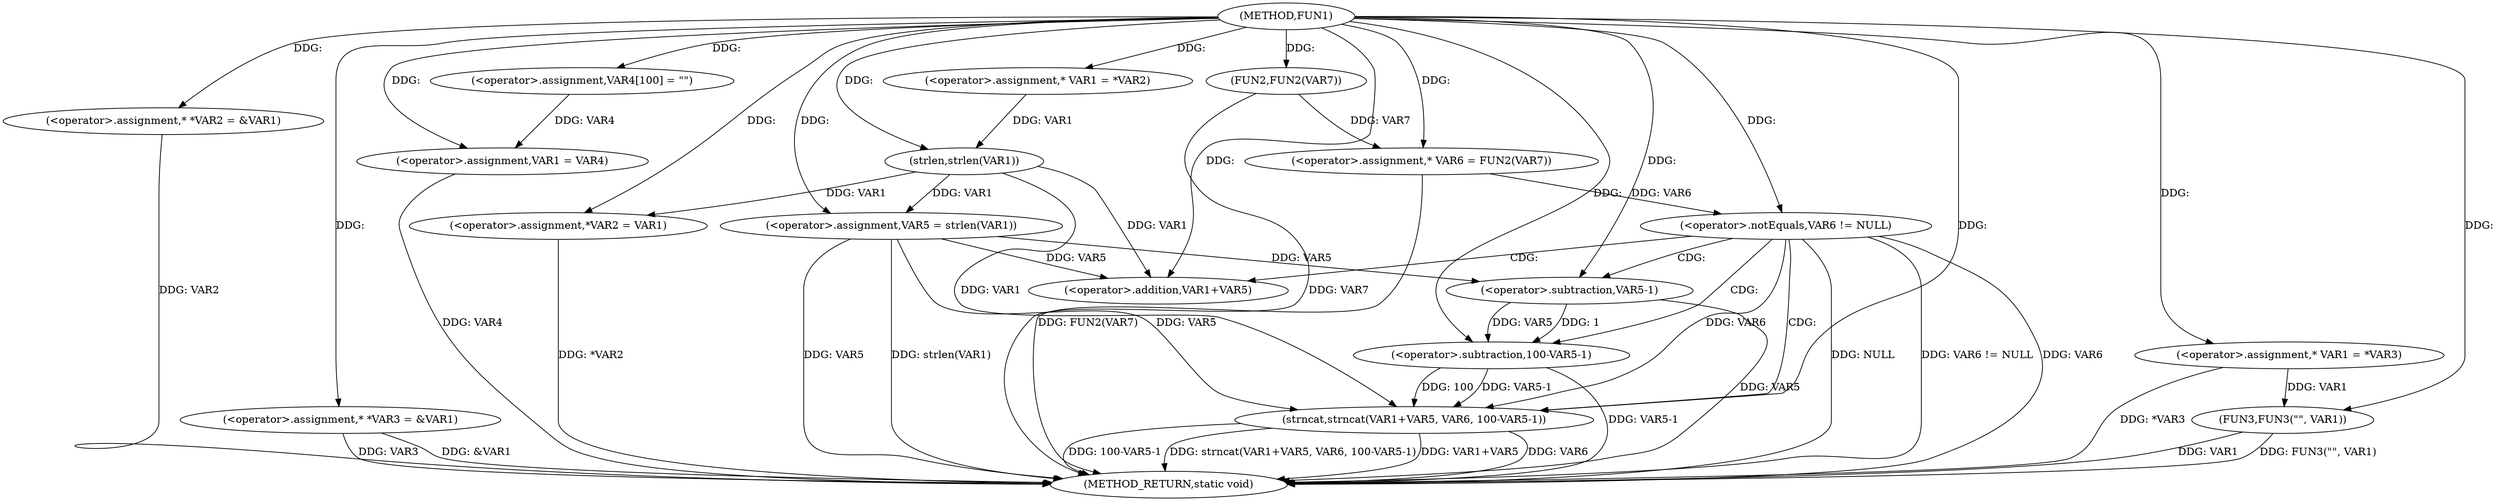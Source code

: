 digraph FUN1 {  
"1000100" [label = "(METHOD,FUN1)" ]
"1000165" [label = "(METHOD_RETURN,static void)" ]
"1000104" [label = "(<operator>.assignment,* *VAR2 = &VAR1)" ]
"1000109" [label = "(<operator>.assignment,* *VAR3 = &VAR1)" ]
"1000114" [label = "(<operator>.assignment,VAR4[100] = \"\")" ]
"1000117" [label = "(<operator>.assignment,VAR1 = VAR4)" ]
"1000122" [label = "(<operator>.assignment,* VAR1 = *VAR2)" ]
"1000128" [label = "(<operator>.assignment,VAR5 = strlen(VAR1))" ]
"1000130" [label = "(strlen,strlen(VAR1))" ]
"1000133" [label = "(<operator>.assignment,* VAR6 = FUN2(VAR7))" ]
"1000135" [label = "(FUN2,FUN2(VAR7))" ]
"1000138" [label = "(<operator>.notEquals,VAR6 != NULL)" ]
"1000142" [label = "(strncat,strncat(VAR1+VAR5, VAR6, 100-VAR5-1))" ]
"1000143" [label = "(<operator>.addition,VAR1+VAR5)" ]
"1000147" [label = "(<operator>.subtraction,100-VAR5-1)" ]
"1000149" [label = "(<operator>.subtraction,VAR5-1)" ]
"1000152" [label = "(<operator>.assignment,*VAR2 = VAR1)" ]
"1000158" [label = "(<operator>.assignment,* VAR1 = *VAR3)" ]
"1000162" [label = "(FUN3,FUN3(\"\", VAR1))" ]
  "1000142" -> "1000165"  [ label = "DDG: strncat(VAR1+VAR5, VAR6, 100-VAR5-1)"] 
  "1000104" -> "1000165"  [ label = "DDG: VAR2"] 
  "1000138" -> "1000165"  [ label = "DDG: VAR6"] 
  "1000147" -> "1000165"  [ label = "DDG: VAR5-1"] 
  "1000152" -> "1000165"  [ label = "DDG: *VAR2"] 
  "1000149" -> "1000165"  [ label = "DDG: VAR5"] 
  "1000117" -> "1000165"  [ label = "DDG: VAR4"] 
  "1000128" -> "1000165"  [ label = "DDG: strlen(VAR1)"] 
  "1000162" -> "1000165"  [ label = "DDG: VAR1"] 
  "1000158" -> "1000165"  [ label = "DDG: *VAR3"] 
  "1000138" -> "1000165"  [ label = "DDG: NULL"] 
  "1000128" -> "1000165"  [ label = "DDG: VAR5"] 
  "1000133" -> "1000165"  [ label = "DDG: FUN2(VAR7)"] 
  "1000109" -> "1000165"  [ label = "DDG: VAR3"] 
  "1000142" -> "1000165"  [ label = "DDG: VAR1+VAR5"] 
  "1000135" -> "1000165"  [ label = "DDG: VAR7"] 
  "1000138" -> "1000165"  [ label = "DDG: VAR6 != NULL"] 
  "1000162" -> "1000165"  [ label = "DDG: FUN3(\"\", VAR1)"] 
  "1000142" -> "1000165"  [ label = "DDG: VAR6"] 
  "1000142" -> "1000165"  [ label = "DDG: 100-VAR5-1"] 
  "1000109" -> "1000165"  [ label = "DDG: &VAR1"] 
  "1000100" -> "1000104"  [ label = "DDG: "] 
  "1000100" -> "1000109"  [ label = "DDG: "] 
  "1000100" -> "1000114"  [ label = "DDG: "] 
  "1000114" -> "1000117"  [ label = "DDG: VAR4"] 
  "1000100" -> "1000117"  [ label = "DDG: "] 
  "1000100" -> "1000122"  [ label = "DDG: "] 
  "1000130" -> "1000128"  [ label = "DDG: VAR1"] 
  "1000100" -> "1000128"  [ label = "DDG: "] 
  "1000122" -> "1000130"  [ label = "DDG: VAR1"] 
  "1000100" -> "1000130"  [ label = "DDG: "] 
  "1000135" -> "1000133"  [ label = "DDG: VAR7"] 
  "1000100" -> "1000133"  [ label = "DDG: "] 
  "1000100" -> "1000135"  [ label = "DDG: "] 
  "1000133" -> "1000138"  [ label = "DDG: VAR6"] 
  "1000100" -> "1000138"  [ label = "DDG: "] 
  "1000130" -> "1000142"  [ label = "DDG: VAR1"] 
  "1000100" -> "1000142"  [ label = "DDG: "] 
  "1000128" -> "1000142"  [ label = "DDG: VAR5"] 
  "1000130" -> "1000143"  [ label = "DDG: VAR1"] 
  "1000100" -> "1000143"  [ label = "DDG: "] 
  "1000128" -> "1000143"  [ label = "DDG: VAR5"] 
  "1000138" -> "1000142"  [ label = "DDG: VAR6"] 
  "1000147" -> "1000142"  [ label = "DDG: 100"] 
  "1000147" -> "1000142"  [ label = "DDG: VAR5-1"] 
  "1000100" -> "1000147"  [ label = "DDG: "] 
  "1000149" -> "1000147"  [ label = "DDG: VAR5"] 
  "1000149" -> "1000147"  [ label = "DDG: 1"] 
  "1000100" -> "1000149"  [ label = "DDG: "] 
  "1000128" -> "1000149"  [ label = "DDG: VAR5"] 
  "1000130" -> "1000152"  [ label = "DDG: VAR1"] 
  "1000100" -> "1000152"  [ label = "DDG: "] 
  "1000100" -> "1000158"  [ label = "DDG: "] 
  "1000100" -> "1000162"  [ label = "DDG: "] 
  "1000158" -> "1000162"  [ label = "DDG: VAR1"] 
  "1000138" -> "1000142"  [ label = "CDG: "] 
  "1000138" -> "1000147"  [ label = "CDG: "] 
  "1000138" -> "1000143"  [ label = "CDG: "] 
  "1000138" -> "1000149"  [ label = "CDG: "] 
}
